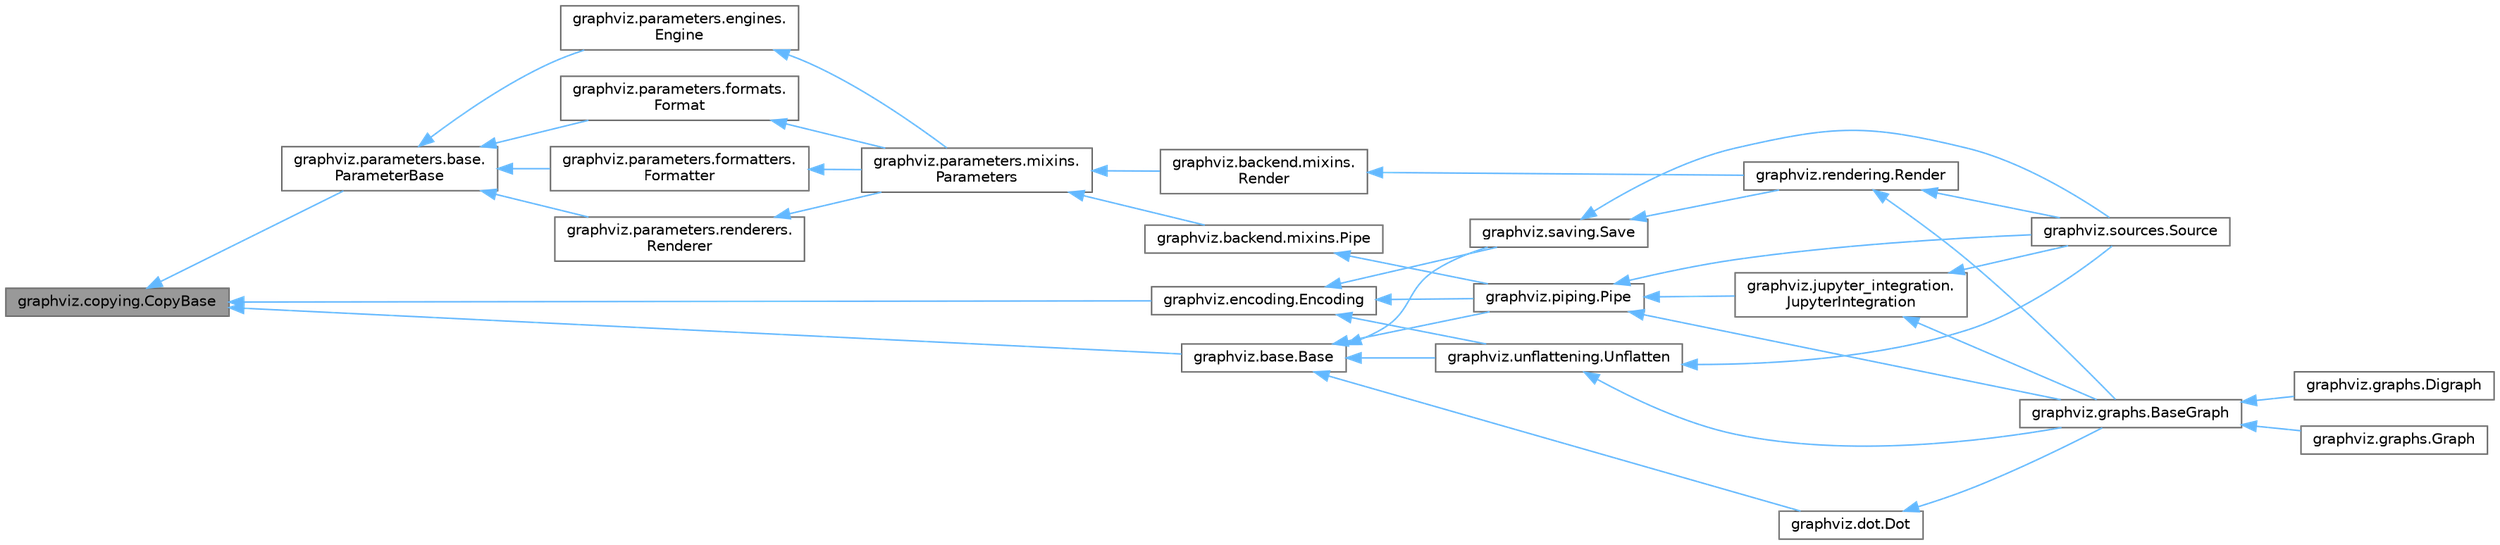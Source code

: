 digraph "graphviz.copying.CopyBase"
{
 // LATEX_PDF_SIZE
  bgcolor="transparent";
  edge [fontname=Helvetica,fontsize=10,labelfontname=Helvetica,labelfontsize=10];
  node [fontname=Helvetica,fontsize=10,shape=box,height=0.2,width=0.4];
  rankdir="LR";
  Node1 [id="Node000001",label="graphviz.copying.CopyBase",height=0.2,width=0.4,color="gray40", fillcolor="grey60", style="filled", fontcolor="black",tooltip=" "];
  Node1 -> Node2 [id="edge1_Node000001_Node000002",dir="back",color="steelblue1",style="solid",tooltip=" "];
  Node2 [id="Node000002",label="graphviz.base.Base",height=0.2,width=0.4,color="gray40", fillcolor="white", style="filled",URL="$classgraphviz_1_1base_1_1_base.html",tooltip=" "];
  Node2 -> Node3 [id="edge2_Node000002_Node000003",dir="back",color="steelblue1",style="solid",tooltip=" "];
  Node3 [id="Node000003",label="graphviz.dot.Dot",height=0.2,width=0.4,color="gray40", fillcolor="white", style="filled",URL="$classgraphviz_1_1dot_1_1_dot.html",tooltip=" "];
  Node3 -> Node4 [id="edge3_Node000003_Node000004",dir="back",color="steelblue1",style="solid",tooltip=" "];
  Node4 [id="Node000004",label="graphviz.graphs.BaseGraph",height=0.2,width=0.4,color="gray40", fillcolor="white", style="filled",URL="$classgraphviz_1_1graphs_1_1_base_graph.html",tooltip=" "];
  Node4 -> Node5 [id="edge4_Node000004_Node000005",dir="back",color="steelblue1",style="solid",tooltip=" "];
  Node5 [id="Node000005",label="graphviz.graphs.Digraph",height=0.2,width=0.4,color="gray40", fillcolor="white", style="filled",URL="$classgraphviz_1_1graphs_1_1_digraph.html",tooltip=" "];
  Node4 -> Node6 [id="edge5_Node000004_Node000006",dir="back",color="steelblue1",style="solid",tooltip=" "];
  Node6 [id="Node000006",label="graphviz.graphs.Graph",height=0.2,width=0.4,color="gray40", fillcolor="white", style="filled",URL="$classgraphviz_1_1graphs_1_1_graph.html",tooltip=" "];
  Node2 -> Node7 [id="edge6_Node000002_Node000007",dir="back",color="steelblue1",style="solid",tooltip=" "];
  Node7 [id="Node000007",label="graphviz.piping.Pipe",height=0.2,width=0.4,color="gray40", fillcolor="white", style="filled",URL="$classgraphviz_1_1piping_1_1_pipe.html",tooltip=" "];
  Node7 -> Node4 [id="edge7_Node000007_Node000004",dir="back",color="steelblue1",style="solid",tooltip=" "];
  Node7 -> Node8 [id="edge8_Node000007_Node000008",dir="back",color="steelblue1",style="solid",tooltip=" "];
  Node8 [id="Node000008",label="graphviz.jupyter_integration.\lJupyterIntegration",height=0.2,width=0.4,color="gray40", fillcolor="white", style="filled",URL="$classgraphviz_1_1jupyter__integration_1_1_jupyter_integration.html",tooltip=" "];
  Node8 -> Node4 [id="edge9_Node000008_Node000004",dir="back",color="steelblue1",style="solid",tooltip=" "];
  Node8 -> Node9 [id="edge10_Node000008_Node000009",dir="back",color="steelblue1",style="solid",tooltip=" "];
  Node9 [id="Node000009",label="graphviz.sources.Source",height=0.2,width=0.4,color="gray40", fillcolor="white", style="filled",URL="$classgraphviz_1_1sources_1_1_source.html",tooltip=" "];
  Node7 -> Node9 [id="edge11_Node000007_Node000009",dir="back",color="steelblue1",style="solid",tooltip=" "];
  Node2 -> Node10 [id="edge12_Node000002_Node000010",dir="back",color="steelblue1",style="solid",tooltip=" "];
  Node10 [id="Node000010",label="graphviz.saving.Save",height=0.2,width=0.4,color="gray40", fillcolor="white", style="filled",URL="$classgraphviz_1_1saving_1_1_save.html",tooltip=" "];
  Node10 -> Node11 [id="edge13_Node000010_Node000011",dir="back",color="steelblue1",style="solid",tooltip=" "];
  Node11 [id="Node000011",label="graphviz.rendering.Render",height=0.2,width=0.4,color="gray40", fillcolor="white", style="filled",URL="$classgraphviz_1_1rendering_1_1_render.html",tooltip=" "];
  Node11 -> Node4 [id="edge14_Node000011_Node000004",dir="back",color="steelblue1",style="solid",tooltip=" "];
  Node11 -> Node9 [id="edge15_Node000011_Node000009",dir="back",color="steelblue1",style="solid",tooltip=" "];
  Node10 -> Node9 [id="edge16_Node000010_Node000009",dir="back",color="steelblue1",style="solid",tooltip=" "];
  Node2 -> Node12 [id="edge17_Node000002_Node000012",dir="back",color="steelblue1",style="solid",tooltip=" "];
  Node12 [id="Node000012",label="graphviz.unflattening.Unflatten",height=0.2,width=0.4,color="gray40", fillcolor="white", style="filled",URL="$classgraphviz_1_1unflattening_1_1_unflatten.html",tooltip=" "];
  Node12 -> Node4 [id="edge18_Node000012_Node000004",dir="back",color="steelblue1",style="solid",tooltip=" "];
  Node12 -> Node9 [id="edge19_Node000012_Node000009",dir="back",color="steelblue1",style="solid",tooltip=" "];
  Node1 -> Node13 [id="edge20_Node000001_Node000013",dir="back",color="steelblue1",style="solid",tooltip=" "];
  Node13 [id="Node000013",label="graphviz.encoding.Encoding",height=0.2,width=0.4,color="gray40", fillcolor="white", style="filled",URL="$classgraphviz_1_1encoding_1_1_encoding.html",tooltip=" "];
  Node13 -> Node7 [id="edge21_Node000013_Node000007",dir="back",color="steelblue1",style="solid",tooltip=" "];
  Node13 -> Node10 [id="edge22_Node000013_Node000010",dir="back",color="steelblue1",style="solid",tooltip=" "];
  Node13 -> Node12 [id="edge23_Node000013_Node000012",dir="back",color="steelblue1",style="solid",tooltip=" "];
  Node1 -> Node14 [id="edge24_Node000001_Node000014",dir="back",color="steelblue1",style="solid",tooltip=" "];
  Node14 [id="Node000014",label="graphviz.parameters.base.\lParameterBase",height=0.2,width=0.4,color="gray40", fillcolor="white", style="filled",URL="$classgraphviz_1_1parameters_1_1base_1_1_parameter_base.html",tooltip=" "];
  Node14 -> Node15 [id="edge25_Node000014_Node000015",dir="back",color="steelblue1",style="solid",tooltip=" "];
  Node15 [id="Node000015",label="graphviz.parameters.engines.\lEngine",height=0.2,width=0.4,color="gray40", fillcolor="white", style="filled",URL="$classgraphviz_1_1parameters_1_1engines_1_1_engine.html",tooltip=" "];
  Node15 -> Node16 [id="edge26_Node000015_Node000016",dir="back",color="steelblue1",style="solid",tooltip=" "];
  Node16 [id="Node000016",label="graphviz.parameters.mixins.\lParameters",height=0.2,width=0.4,color="gray40", fillcolor="white", style="filled",URL="$classgraphviz_1_1parameters_1_1mixins_1_1_parameters.html",tooltip=" "];
  Node16 -> Node17 [id="edge27_Node000016_Node000017",dir="back",color="steelblue1",style="solid",tooltip=" "];
  Node17 [id="Node000017",label="graphviz.backend.mixins.Pipe",height=0.2,width=0.4,color="gray40", fillcolor="white", style="filled",URL="$classgraphviz_1_1backend_1_1mixins_1_1_pipe.html",tooltip=" "];
  Node17 -> Node7 [id="edge28_Node000017_Node000007",dir="back",color="steelblue1",style="solid",tooltip=" "];
  Node16 -> Node18 [id="edge29_Node000016_Node000018",dir="back",color="steelblue1",style="solid",tooltip=" "];
  Node18 [id="Node000018",label="graphviz.backend.mixins.\lRender",height=0.2,width=0.4,color="gray40", fillcolor="white", style="filled",URL="$classgraphviz_1_1backend_1_1mixins_1_1_render.html",tooltip=" "];
  Node18 -> Node11 [id="edge30_Node000018_Node000011",dir="back",color="steelblue1",style="solid",tooltip=" "];
  Node14 -> Node19 [id="edge31_Node000014_Node000019",dir="back",color="steelblue1",style="solid",tooltip=" "];
  Node19 [id="Node000019",label="graphviz.parameters.formats.\lFormat",height=0.2,width=0.4,color="gray40", fillcolor="white", style="filled",URL="$classgraphviz_1_1parameters_1_1formats_1_1_format.html",tooltip=" "];
  Node19 -> Node16 [id="edge32_Node000019_Node000016",dir="back",color="steelblue1",style="solid",tooltip=" "];
  Node14 -> Node20 [id="edge33_Node000014_Node000020",dir="back",color="steelblue1",style="solid",tooltip=" "];
  Node20 [id="Node000020",label="graphviz.parameters.formatters.\lFormatter",height=0.2,width=0.4,color="gray40", fillcolor="white", style="filled",URL="$classgraphviz_1_1parameters_1_1formatters_1_1_formatter.html",tooltip=" "];
  Node20 -> Node16 [id="edge34_Node000020_Node000016",dir="back",color="steelblue1",style="solid",tooltip=" "];
  Node14 -> Node21 [id="edge35_Node000014_Node000021",dir="back",color="steelblue1",style="solid",tooltip=" "];
  Node21 [id="Node000021",label="graphviz.parameters.renderers.\lRenderer",height=0.2,width=0.4,color="gray40", fillcolor="white", style="filled",URL="$classgraphviz_1_1parameters_1_1renderers_1_1_renderer.html",tooltip=" "];
  Node21 -> Node16 [id="edge36_Node000021_Node000016",dir="back",color="steelblue1",style="solid",tooltip=" "];
}
